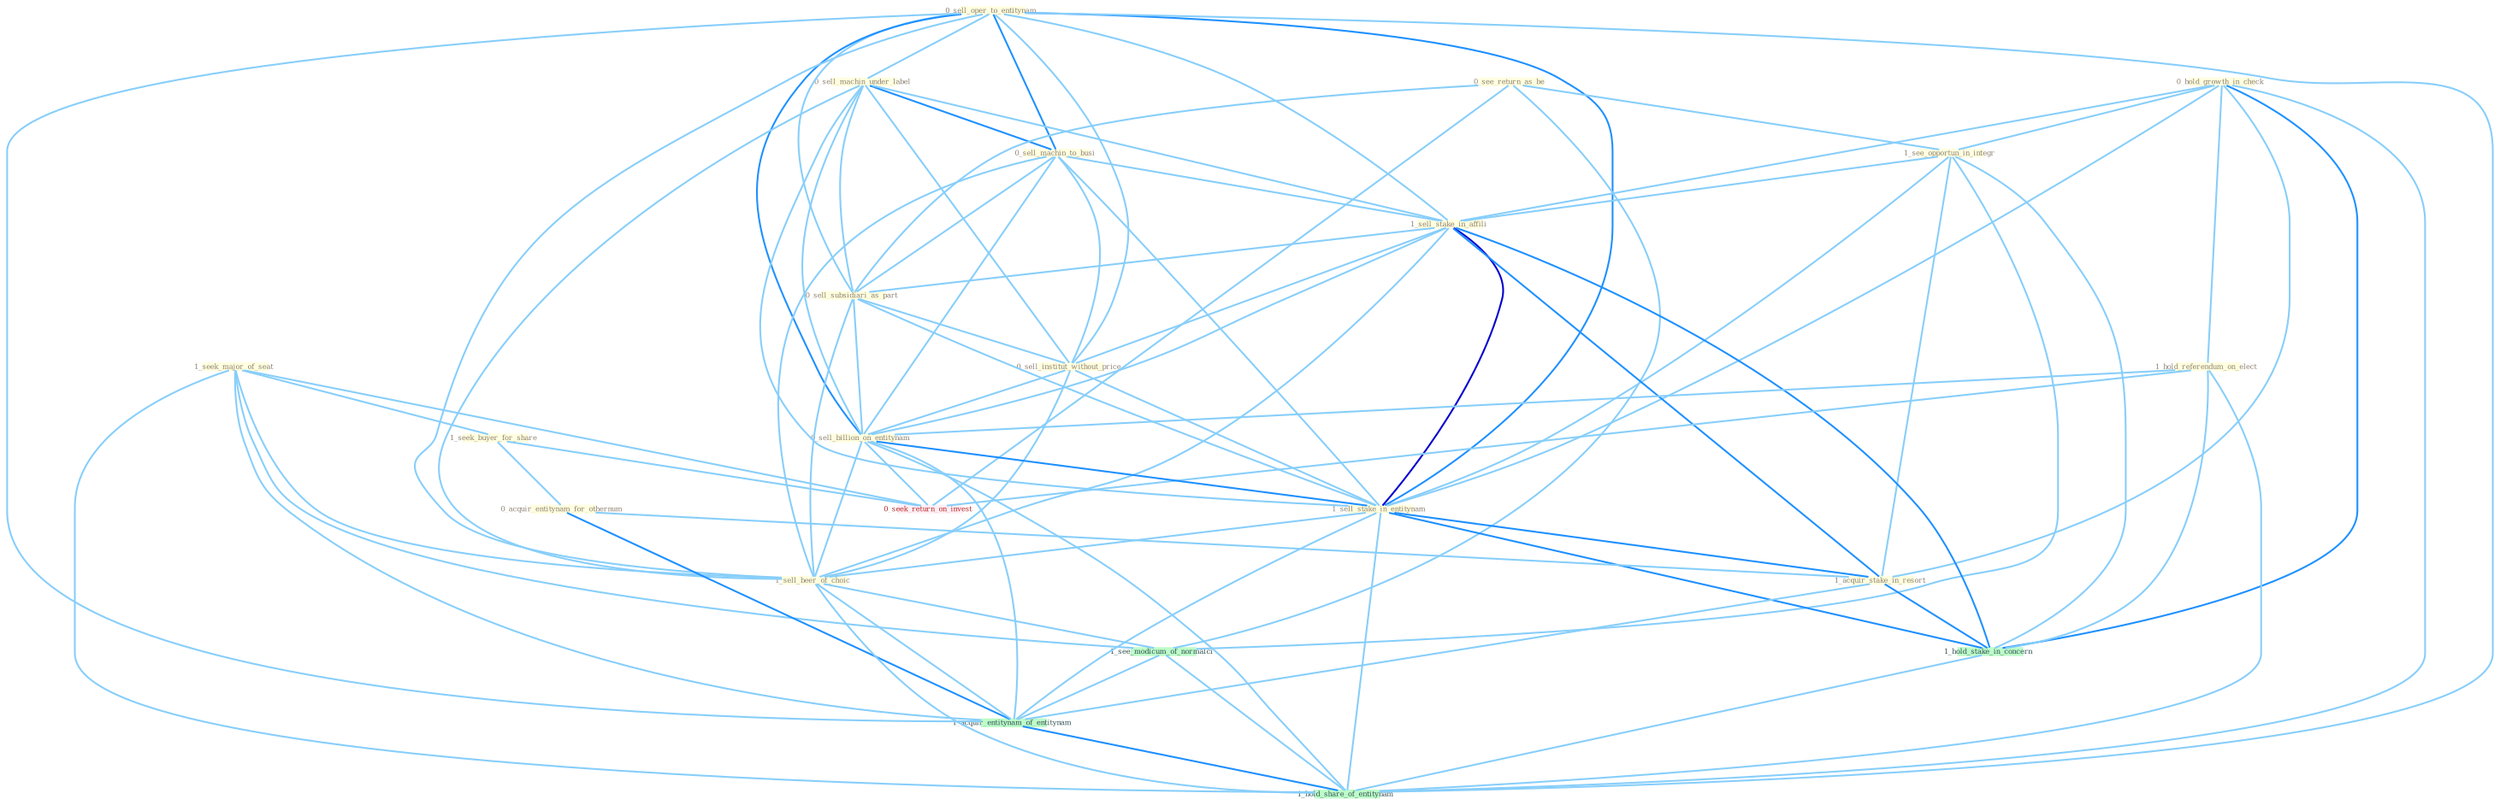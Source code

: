 Graph G{ 
    node
    [shape=polygon,style=filled,width=.5,height=.06,color="#BDFCC9",fixedsize=true,fontsize=4,
    fontcolor="#2f4f4f"];
    {node
    [color="#ffffe0", fontcolor="#8b7d6b"] "1_seek_major_of_seat " "0_sell_oper_to_entitynam " "0_sell_machin_under_label " "0_see_return_as_be " "0_hold_growth_in_check " "1_seek_buyer_for_share " "0_sell_machin_to_busi " "1_see_opportun_in_integr " "1_sell_stake_in_affili " "1_hold_referendum_on_elect " "0_sell_subsidiari_as_part " "0_sell_institut_without_price " "0_sell_billion_on_entitynam " "1_sell_stake_in_entitynam " "0_acquir_entitynam_for_othernum " "1_sell_beer_of_choic " "1_acquir_stake_in_resort "}
{node [color="#fff0f5", fontcolor="#b22222"] "0_seek_return_on_invest "}
edge [color="#B0E2FF"];

	"1_seek_major_of_seat " -- "1_seek_buyer_for_share " [w="1", color="#87cefa" ];
	"1_seek_major_of_seat " -- "1_sell_beer_of_choic " [w="1", color="#87cefa" ];
	"1_seek_major_of_seat " -- "0_seek_return_on_invest " [w="1", color="#87cefa" ];
	"1_seek_major_of_seat " -- "1_see_modicum_of_normalci " [w="1", color="#87cefa" ];
	"1_seek_major_of_seat " -- "1_acquir_entitynam_of_entitynam " [w="1", color="#87cefa" ];
	"1_seek_major_of_seat " -- "1_hold_share_of_entitynam " [w="1", color="#87cefa" ];
	"0_sell_oper_to_entitynam " -- "0_sell_machin_under_label " [w="1", color="#87cefa" ];
	"0_sell_oper_to_entitynam " -- "0_sell_machin_to_busi " [w="2", color="#1e90ff" , len=0.8];
	"0_sell_oper_to_entitynam " -- "1_sell_stake_in_affili " [w="1", color="#87cefa" ];
	"0_sell_oper_to_entitynam " -- "0_sell_subsidiari_as_part " [w="1", color="#87cefa" ];
	"0_sell_oper_to_entitynam " -- "0_sell_institut_without_price " [w="1", color="#87cefa" ];
	"0_sell_oper_to_entitynam " -- "0_sell_billion_on_entitynam " [w="2", color="#1e90ff" , len=0.8];
	"0_sell_oper_to_entitynam " -- "1_sell_stake_in_entitynam " [w="2", color="#1e90ff" , len=0.8];
	"0_sell_oper_to_entitynam " -- "1_sell_beer_of_choic " [w="1", color="#87cefa" ];
	"0_sell_oper_to_entitynam " -- "1_acquir_entitynam_of_entitynam " [w="1", color="#87cefa" ];
	"0_sell_oper_to_entitynam " -- "1_hold_share_of_entitynam " [w="1", color="#87cefa" ];
	"0_sell_machin_under_label " -- "0_sell_machin_to_busi " [w="2", color="#1e90ff" , len=0.8];
	"0_sell_machin_under_label " -- "1_sell_stake_in_affili " [w="1", color="#87cefa" ];
	"0_sell_machin_under_label " -- "0_sell_subsidiari_as_part " [w="1", color="#87cefa" ];
	"0_sell_machin_under_label " -- "0_sell_institut_without_price " [w="1", color="#87cefa" ];
	"0_sell_machin_under_label " -- "0_sell_billion_on_entitynam " [w="1", color="#87cefa" ];
	"0_sell_machin_under_label " -- "1_sell_stake_in_entitynam " [w="1", color="#87cefa" ];
	"0_sell_machin_under_label " -- "1_sell_beer_of_choic " [w="1", color="#87cefa" ];
	"0_see_return_as_be " -- "1_see_opportun_in_integr " [w="1", color="#87cefa" ];
	"0_see_return_as_be " -- "0_sell_subsidiari_as_part " [w="1", color="#87cefa" ];
	"0_see_return_as_be " -- "0_seek_return_on_invest " [w="1", color="#87cefa" ];
	"0_see_return_as_be " -- "1_see_modicum_of_normalci " [w="1", color="#87cefa" ];
	"0_hold_growth_in_check " -- "1_see_opportun_in_integr " [w="1", color="#87cefa" ];
	"0_hold_growth_in_check " -- "1_sell_stake_in_affili " [w="1", color="#87cefa" ];
	"0_hold_growth_in_check " -- "1_hold_referendum_on_elect " [w="1", color="#87cefa" ];
	"0_hold_growth_in_check " -- "1_sell_stake_in_entitynam " [w="1", color="#87cefa" ];
	"0_hold_growth_in_check " -- "1_acquir_stake_in_resort " [w="1", color="#87cefa" ];
	"0_hold_growth_in_check " -- "1_hold_stake_in_concern " [w="2", color="#1e90ff" , len=0.8];
	"0_hold_growth_in_check " -- "1_hold_share_of_entitynam " [w="1", color="#87cefa" ];
	"1_seek_buyer_for_share " -- "0_acquir_entitynam_for_othernum " [w="1", color="#87cefa" ];
	"1_seek_buyer_for_share " -- "0_seek_return_on_invest " [w="1", color="#87cefa" ];
	"0_sell_machin_to_busi " -- "1_sell_stake_in_affili " [w="1", color="#87cefa" ];
	"0_sell_machin_to_busi " -- "0_sell_subsidiari_as_part " [w="1", color="#87cefa" ];
	"0_sell_machin_to_busi " -- "0_sell_institut_without_price " [w="1", color="#87cefa" ];
	"0_sell_machin_to_busi " -- "0_sell_billion_on_entitynam " [w="1", color="#87cefa" ];
	"0_sell_machin_to_busi " -- "1_sell_stake_in_entitynam " [w="1", color="#87cefa" ];
	"0_sell_machin_to_busi " -- "1_sell_beer_of_choic " [w="1", color="#87cefa" ];
	"1_see_opportun_in_integr " -- "1_sell_stake_in_affili " [w="1", color="#87cefa" ];
	"1_see_opportun_in_integr " -- "1_sell_stake_in_entitynam " [w="1", color="#87cefa" ];
	"1_see_opportun_in_integr " -- "1_acquir_stake_in_resort " [w="1", color="#87cefa" ];
	"1_see_opportun_in_integr " -- "1_hold_stake_in_concern " [w="1", color="#87cefa" ];
	"1_see_opportun_in_integr " -- "1_see_modicum_of_normalci " [w="1", color="#87cefa" ];
	"1_sell_stake_in_affili " -- "0_sell_subsidiari_as_part " [w="1", color="#87cefa" ];
	"1_sell_stake_in_affili " -- "0_sell_institut_without_price " [w="1", color="#87cefa" ];
	"1_sell_stake_in_affili " -- "0_sell_billion_on_entitynam " [w="1", color="#87cefa" ];
	"1_sell_stake_in_affili " -- "1_sell_stake_in_entitynam " [w="3", color="#0000cd" , len=0.6];
	"1_sell_stake_in_affili " -- "1_sell_beer_of_choic " [w="1", color="#87cefa" ];
	"1_sell_stake_in_affili " -- "1_acquir_stake_in_resort " [w="2", color="#1e90ff" , len=0.8];
	"1_sell_stake_in_affili " -- "1_hold_stake_in_concern " [w="2", color="#1e90ff" , len=0.8];
	"1_hold_referendum_on_elect " -- "0_sell_billion_on_entitynam " [w="1", color="#87cefa" ];
	"1_hold_referendum_on_elect " -- "1_hold_stake_in_concern " [w="1", color="#87cefa" ];
	"1_hold_referendum_on_elect " -- "0_seek_return_on_invest " [w="1", color="#87cefa" ];
	"1_hold_referendum_on_elect " -- "1_hold_share_of_entitynam " [w="1", color="#87cefa" ];
	"0_sell_subsidiari_as_part " -- "0_sell_institut_without_price " [w="1", color="#87cefa" ];
	"0_sell_subsidiari_as_part " -- "0_sell_billion_on_entitynam " [w="1", color="#87cefa" ];
	"0_sell_subsidiari_as_part " -- "1_sell_stake_in_entitynam " [w="1", color="#87cefa" ];
	"0_sell_subsidiari_as_part " -- "1_sell_beer_of_choic " [w="1", color="#87cefa" ];
	"0_sell_institut_without_price " -- "0_sell_billion_on_entitynam " [w="1", color="#87cefa" ];
	"0_sell_institut_without_price " -- "1_sell_stake_in_entitynam " [w="1", color="#87cefa" ];
	"0_sell_institut_without_price " -- "1_sell_beer_of_choic " [w="1", color="#87cefa" ];
	"0_sell_billion_on_entitynam " -- "1_sell_stake_in_entitynam " [w="2", color="#1e90ff" , len=0.8];
	"0_sell_billion_on_entitynam " -- "1_sell_beer_of_choic " [w="1", color="#87cefa" ];
	"0_sell_billion_on_entitynam " -- "0_seek_return_on_invest " [w="1", color="#87cefa" ];
	"0_sell_billion_on_entitynam " -- "1_acquir_entitynam_of_entitynam " [w="1", color="#87cefa" ];
	"0_sell_billion_on_entitynam " -- "1_hold_share_of_entitynam " [w="1", color="#87cefa" ];
	"1_sell_stake_in_entitynam " -- "1_sell_beer_of_choic " [w="1", color="#87cefa" ];
	"1_sell_stake_in_entitynam " -- "1_acquir_stake_in_resort " [w="2", color="#1e90ff" , len=0.8];
	"1_sell_stake_in_entitynam " -- "1_hold_stake_in_concern " [w="2", color="#1e90ff" , len=0.8];
	"1_sell_stake_in_entitynam " -- "1_acquir_entitynam_of_entitynam " [w="1", color="#87cefa" ];
	"1_sell_stake_in_entitynam " -- "1_hold_share_of_entitynam " [w="1", color="#87cefa" ];
	"0_acquir_entitynam_for_othernum " -- "1_acquir_stake_in_resort " [w="1", color="#87cefa" ];
	"0_acquir_entitynam_for_othernum " -- "1_acquir_entitynam_of_entitynam " [w="2", color="#1e90ff" , len=0.8];
	"1_sell_beer_of_choic " -- "1_see_modicum_of_normalci " [w="1", color="#87cefa" ];
	"1_sell_beer_of_choic " -- "1_acquir_entitynam_of_entitynam " [w="1", color="#87cefa" ];
	"1_sell_beer_of_choic " -- "1_hold_share_of_entitynam " [w="1", color="#87cefa" ];
	"1_acquir_stake_in_resort " -- "1_hold_stake_in_concern " [w="2", color="#1e90ff" , len=0.8];
	"1_acquir_stake_in_resort " -- "1_acquir_entitynam_of_entitynam " [w="1", color="#87cefa" ];
	"1_hold_stake_in_concern " -- "1_hold_share_of_entitynam " [w="1", color="#87cefa" ];
	"1_see_modicum_of_normalci " -- "1_acquir_entitynam_of_entitynam " [w="1", color="#87cefa" ];
	"1_see_modicum_of_normalci " -- "1_hold_share_of_entitynam " [w="1", color="#87cefa" ];
	"1_acquir_entitynam_of_entitynam " -- "1_hold_share_of_entitynam " [w="2", color="#1e90ff" , len=0.8];
}
